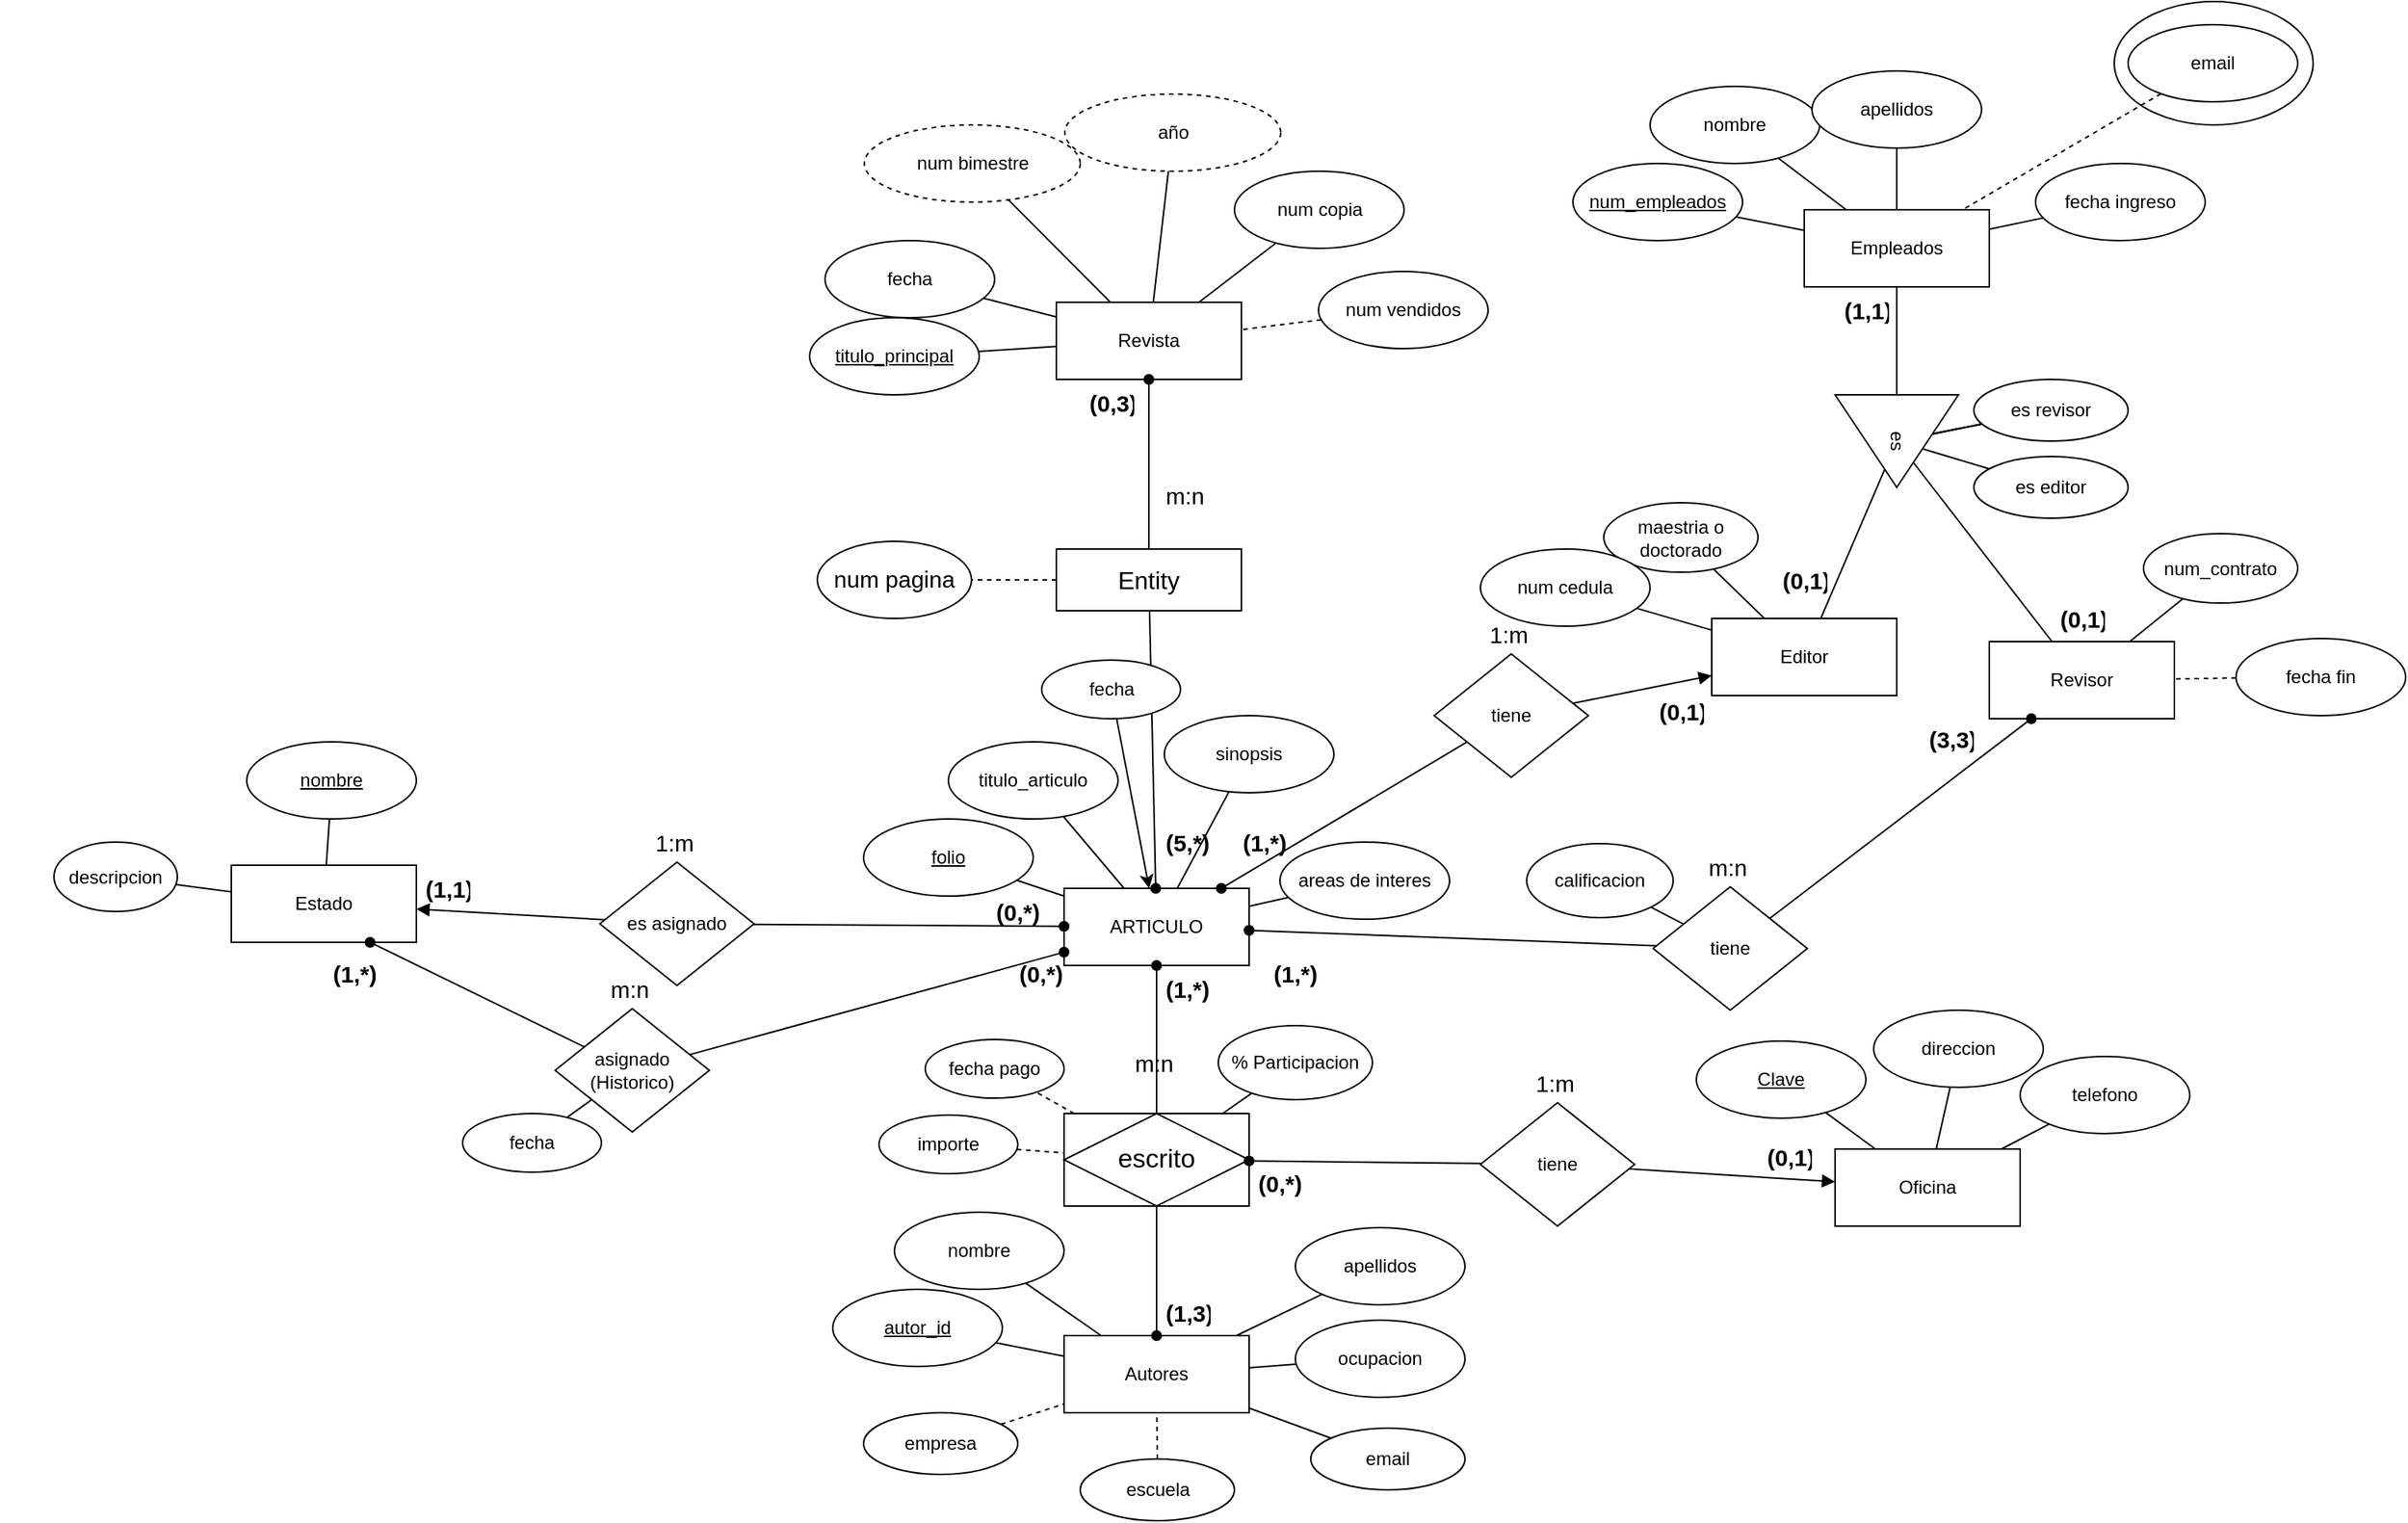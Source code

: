 <mxfile version="13.9.9" type="google"><diagram id="R2lEEEUBdFMjLlhIrx00" name="Page-1"><mxGraphModel dx="1776" dy="1587" grid="1" gridSize="10" guides="1" tooltips="1" connect="1" arrows="1" fold="1" page="1" pageScale="1" pageWidth="850" pageHeight="1100" math="0" shadow="0" extFonts="Permanent Marker^https://fonts.googleapis.com/css?family=Permanent+Marker"><root><mxCell id="0"/><mxCell id="1" parent="0"/><mxCell id="6WXKeQPGvVoGo7LVPQSe-1" value="" style="group" parent="1" vertex="1" connectable="0"><mxGeometry x="40" y="420" width="410" height="140" as="geometry"/></mxCell><mxCell id="6WXKeQPGvVoGo7LVPQSe-2" value="ARTICULO" style="whiteSpace=wrap;html=1;align=center;" parent="6WXKeQPGvVoGo7LVPQSe-1" vertex="1"><mxGeometry x="150" y="90" width="120" height="50" as="geometry"/></mxCell><mxCell id="6WXKeQPGvVoGo7LVPQSe-3" style="edgeStyle=none;rounded=0;orthogonalLoop=1;jettySize=auto;html=1;startArrow=none;startFill=0;endArrow=none;endFill=0;" parent="6WXKeQPGvVoGo7LVPQSe-1" source="6WXKeQPGvVoGo7LVPQSe-4" target="6WXKeQPGvVoGo7LVPQSe-2" edge="1"><mxGeometry relative="1" as="geometry"/></mxCell><mxCell id="6WXKeQPGvVoGo7LVPQSe-4" value="folio" style="ellipse;whiteSpace=wrap;html=1;align=center;fontStyle=4;" parent="6WXKeQPGvVoGo7LVPQSe-1" vertex="1"><mxGeometry x="20" y="45" width="110" height="50" as="geometry"/></mxCell><mxCell id="6WXKeQPGvVoGo7LVPQSe-5" value="" style="group" parent="6WXKeQPGvVoGo7LVPQSe-1" vertex="1" connectable="0"><mxGeometry x="75" y="-5" width="110" height="50" as="geometry"/></mxCell><mxCell id="6WXKeQPGvVoGo7LVPQSe-6" value="titulo_articulo" style="ellipse;whiteSpace=wrap;html=1;align=center;" parent="6WXKeQPGvVoGo7LVPQSe-5" vertex="1"><mxGeometry width="110" height="50" as="geometry"/></mxCell><mxCell id="6WXKeQPGvVoGo7LVPQSe-10" style="edgeStyle=none;rounded=0;orthogonalLoop=1;jettySize=auto;html=1;startArrow=none;startFill=0;endArrow=none;endFill=0;" parent="6WXKeQPGvVoGo7LVPQSe-1" source="6WXKeQPGvVoGo7LVPQSe-6" target="6WXKeQPGvVoGo7LVPQSe-2" edge="1"><mxGeometry relative="1" as="geometry"/></mxCell><mxCell id="6WXKeQPGvVoGo7LVPQSe-11" value="" style="group" parent="6WXKeQPGvVoGo7LVPQSe-1" vertex="1" connectable="0"><mxGeometry x="290" y="60" width="110" height="50" as="geometry"/></mxCell><mxCell id="6WXKeQPGvVoGo7LVPQSe-12" value="" style="group" parent="6WXKeQPGvVoGo7LVPQSe-11" vertex="1" connectable="0"><mxGeometry width="110" height="50" as="geometry"/></mxCell><mxCell id="6WXKeQPGvVoGo7LVPQSe-13" value="areas de interes" style="ellipse;whiteSpace=wrap;html=1;align=center;" parent="6WXKeQPGvVoGo7LVPQSe-12" vertex="1"><mxGeometry width="110" height="50" as="geometry"/></mxCell><mxCell id="6WXKeQPGvVoGo7LVPQSe-14" style="edgeStyle=none;rounded=0;orthogonalLoop=1;jettySize=auto;html=1;entryX=0.5;entryY=0;entryDx=0;entryDy=0;startArrow=none;startFill=0;endArrow=none;endFill=0;" parent="6WXKeQPGvVoGo7LVPQSe-11" source="6WXKeQPGvVoGo7LVPQSe-13" edge="1"><mxGeometry relative="1" as="geometry"/></mxCell><mxCell id="6WXKeQPGvVoGo7LVPQSe-15" style="edgeStyle=none;rounded=0;orthogonalLoop=1;jettySize=auto;html=1;startArrow=none;startFill=0;endArrow=none;endFill=0;" parent="6WXKeQPGvVoGo7LVPQSe-1" source="6WXKeQPGvVoGo7LVPQSe-13" target="6WXKeQPGvVoGo7LVPQSe-2" edge="1"><mxGeometry relative="1" as="geometry"/></mxCell><mxCell id="6WXKeQPGvVoGo7LVPQSe-16" style="edgeStyle=none;rounded=0;orthogonalLoop=1;jettySize=auto;html=1;startArrow=none;startFill=0;endArrow=none;endFill=0;" parent="6WXKeQPGvVoGo7LVPQSe-1" source="6WXKeQPGvVoGo7LVPQSe-9" target="6WXKeQPGvVoGo7LVPQSe-2" edge="1"><mxGeometry relative="1" as="geometry"/></mxCell><mxCell id="6WXKeQPGvVoGo7LVPQSe-7" value="" style="group" parent="6WXKeQPGvVoGo7LVPQSe-1" vertex="1" connectable="0"><mxGeometry x="210" y="-10" width="110" height="50" as="geometry"/></mxCell><mxCell id="6WXKeQPGvVoGo7LVPQSe-8" value="" style="group" parent="6WXKeQPGvVoGo7LVPQSe-7" vertex="1" connectable="0"><mxGeometry x="5" y="-12" width="110" height="50" as="geometry"/></mxCell><mxCell id="6WXKeQPGvVoGo7LVPQSe-9" value="sinopsis" style="ellipse;whiteSpace=wrap;html=1;align=center;" parent="6WXKeQPGvVoGo7LVPQSe-8" vertex="1"><mxGeometry width="110" height="50" as="geometry"/></mxCell><mxCell id="6WXKeQPGvVoGo7LVPQSe-45" value="(5,*)" style="text;strokeColor=none;fillColor=none;spacingLeft=4;spacingRight=4;overflow=hidden;rotatable=0;points=[[0,0.5],[1,0.5]];portConstraint=eastwest;fontSize=15;fontStyle=1" parent="6WXKeQPGvVoGo7LVPQSe-1" vertex="1"><mxGeometry x="210" y="45" width="40" height="30" as="geometry"/></mxCell><mxCell id="6WXKeQPGvVoGo7LVPQSe-229" value="(0,*)" style="text;strokeColor=none;fillColor=none;spacingLeft=4;spacingRight=4;overflow=hidden;rotatable=0;points=[[0,0.5],[1,0.5]];portConstraint=eastwest;fontSize=15;fontStyle=1" parent="6WXKeQPGvVoGo7LVPQSe-1" vertex="1"><mxGeometry x="100" y="90" width="40" height="30" as="geometry"/></mxCell><mxCell id="6WXKeQPGvVoGo7LVPQSe-115" value="(1,*)" style="text;strokeColor=none;fillColor=none;spacingLeft=4;spacingRight=4;overflow=hidden;rotatable=0;points=[[0,0.5],[1,0.5]];portConstraint=eastwest;fontSize=15;fontStyle=1" parent="6WXKeQPGvVoGo7LVPQSe-1" vertex="1"><mxGeometry x="260" y="45" width="40" height="30" as="geometry"/></mxCell><mxCell id="6WXKeQPGvVoGo7LVPQSe-17" value="" style="group" parent="1" vertex="1" connectable="0"><mxGeometry x="35" y="40" width="430" height="140" as="geometry"/></mxCell><mxCell id="6WXKeQPGvVoGo7LVPQSe-18" value="Revista" style="whiteSpace=wrap;html=1;align=center;" parent="6WXKeQPGvVoGo7LVPQSe-17" vertex="1"><mxGeometry x="150" y="90" width="120" height="50" as="geometry"/></mxCell><mxCell id="6WXKeQPGvVoGo7LVPQSe-19" style="edgeStyle=none;rounded=0;orthogonalLoop=1;jettySize=auto;html=1;startArrow=none;startFill=0;endArrow=none;endFill=0;" parent="6WXKeQPGvVoGo7LVPQSe-17" source="6WXKeQPGvVoGo7LVPQSe-20" target="6WXKeQPGvVoGo7LVPQSe-18" edge="1"><mxGeometry relative="1" as="geometry"/></mxCell><mxCell id="6WXKeQPGvVoGo7LVPQSe-20" value="titulo_principal" style="ellipse;whiteSpace=wrap;html=1;align=center;fontStyle=4;" parent="6WXKeQPGvVoGo7LVPQSe-17" vertex="1"><mxGeometry x="-10" y="100" width="110" height="50" as="geometry"/></mxCell><mxCell id="6WXKeQPGvVoGo7LVPQSe-26" style="edgeStyle=none;rounded=0;orthogonalLoop=1;jettySize=auto;html=1;startArrow=none;startFill=0;endArrow=none;endFill=0;" parent="6WXKeQPGvVoGo7LVPQSe-17" source="6WXKeQPGvVoGo7LVPQSe-22" target="6WXKeQPGvVoGo7LVPQSe-18" edge="1"><mxGeometry relative="1" as="geometry"/></mxCell><mxCell id="6WXKeQPGvVoGo7LVPQSe-35" style="rounded=0;orthogonalLoop=1;jettySize=auto;html=1;endArrow=none;endFill=0;" parent="6WXKeQPGvVoGo7LVPQSe-17" source="6WXKeQPGvVoGo7LVPQSe-34" target="6WXKeQPGvVoGo7LVPQSe-18" edge="1"><mxGeometry relative="1" as="geometry"/></mxCell><mxCell id="6WXKeQPGvVoGo7LVPQSe-22" value="fecha" style="ellipse;whiteSpace=wrap;html=1;align=center;" parent="6WXKeQPGvVoGo7LVPQSe-17" vertex="1"><mxGeometry y="50" width="110" height="50" as="geometry"/></mxCell><mxCell id="6WXKeQPGvVoGo7LVPQSe-33" value="" style="group" parent="6WXKeQPGvVoGo7LVPQSe-17" vertex="1" connectable="0"><mxGeometry x="265.5" y="5" width="110" height="50" as="geometry"/></mxCell><mxCell id="6WXKeQPGvVoGo7LVPQSe-34" value="num copia" style="ellipse;whiteSpace=wrap;html=1;align=center;" parent="6WXKeQPGvVoGo7LVPQSe-33" vertex="1"><mxGeometry width="110" height="50" as="geometry"/></mxCell><mxCell id="6WXKeQPGvVoGo7LVPQSe-36" value="num vendidos" style="ellipse;whiteSpace=wrap;html=1;align=center;" parent="6WXKeQPGvVoGo7LVPQSe-17" vertex="1"><mxGeometry x="320" y="70" width="110" height="50" as="geometry"/></mxCell><mxCell id="6WXKeQPGvVoGo7LVPQSe-37" style="edgeStyle=none;rounded=0;orthogonalLoop=1;jettySize=auto;html=1;endArrow=none;endFill=0;dashed=1;" parent="6WXKeQPGvVoGo7LVPQSe-17" source="6WXKeQPGvVoGo7LVPQSe-36" target="6WXKeQPGvVoGo7LVPQSe-18" edge="1"><mxGeometry relative="1" as="geometry"/></mxCell><mxCell id="6WXKeQPGvVoGo7LVPQSe-41" style="edgeStyle=none;rounded=0;orthogonalLoop=1;jettySize=auto;html=1;startArrow=none;startFill=0;endArrow=oval;endFill=1;" parent="1" source="Dp7g5b1UsmWwzBL1q3tI-1" target="6WXKeQPGvVoGo7LVPQSe-18" edge="1"><mxGeometry relative="1" as="geometry"><mxPoint x="140" y="318" as="targetPoint"/><mxPoint x="249.032" y="280" as="sourcePoint"/></mxGeometry></mxCell><mxCell id="6WXKeQPGvVoGo7LVPQSe-40" style="edgeStyle=none;rounded=0;orthogonalLoop=1;jettySize=auto;html=1;startArrow=none;startFill=0;endArrow=oval;endFill=1;" parent="1" source="Dp7g5b1UsmWwzBL1q3tI-1" target="6WXKeQPGvVoGo7LVPQSe-2" edge="1"><mxGeometry relative="1" as="geometry"><mxPoint x="370" y="318" as="targetPoint"/><mxPoint x="250" y="340" as="sourcePoint"/></mxGeometry></mxCell><mxCell id="6WXKeQPGvVoGo7LVPQSe-44" value="(0,3)" style="text;strokeColor=none;fillColor=none;spacingLeft=4;spacingRight=4;overflow=hidden;rotatable=0;points=[[0,0.5],[1,0.5]];portConstraint=eastwest;fontSize=15;fontStyle=1" parent="1" vertex="1"><mxGeometry x="200.5" y="180" width="40" height="30" as="geometry"/></mxCell><mxCell id="6WXKeQPGvVoGo7LVPQSe-47" value="" style="group" parent="1" vertex="1" connectable="0"><mxGeometry x="520" y="-20" width="490" height="140" as="geometry"/></mxCell><mxCell id="6WXKeQPGvVoGo7LVPQSe-48" value="Empleados" style="whiteSpace=wrap;html=1;align=center;" parent="6WXKeQPGvVoGo7LVPQSe-47" vertex="1"><mxGeometry x="150" y="90" width="120" height="50" as="geometry"/></mxCell><mxCell id="6WXKeQPGvVoGo7LVPQSe-49" style="edgeStyle=none;rounded=0;orthogonalLoop=1;jettySize=auto;html=1;startArrow=none;startFill=0;endArrow=none;endFill=0;" parent="6WXKeQPGvVoGo7LVPQSe-47" source="6WXKeQPGvVoGo7LVPQSe-50" target="6WXKeQPGvVoGo7LVPQSe-48" edge="1"><mxGeometry relative="1" as="geometry"/></mxCell><mxCell id="6WXKeQPGvVoGo7LVPQSe-50" value="num_empleados" style="ellipse;whiteSpace=wrap;html=1;align=center;fontStyle=4;" parent="6WXKeQPGvVoGo7LVPQSe-47" vertex="1"><mxGeometry y="60" width="110" height="50" as="geometry"/></mxCell><mxCell id="6WXKeQPGvVoGo7LVPQSe-51" value="" style="group" parent="6WXKeQPGvVoGo7LVPQSe-47" vertex="1" connectable="0"><mxGeometry x="50" y="10" width="110" height="50" as="geometry"/></mxCell><mxCell id="6WXKeQPGvVoGo7LVPQSe-52" value="nombre" style="ellipse;whiteSpace=wrap;html=1;align=center;" parent="6WXKeQPGvVoGo7LVPQSe-51" vertex="1"><mxGeometry width="110" height="50" as="geometry"/></mxCell><mxCell id="6WXKeQPGvVoGo7LVPQSe-56" style="edgeStyle=none;rounded=0;orthogonalLoop=1;jettySize=auto;html=1;startArrow=none;startFill=0;endArrow=none;endFill=0;" parent="6WXKeQPGvVoGo7LVPQSe-47" source="6WXKeQPGvVoGo7LVPQSe-52" target="6WXKeQPGvVoGo7LVPQSe-48" edge="1"><mxGeometry relative="1" as="geometry"/></mxCell><mxCell id="6WXKeQPGvVoGo7LVPQSe-62" style="edgeStyle=none;rounded=0;orthogonalLoop=1;jettySize=auto;html=1;entryX=0.5;entryY=0;entryDx=0;entryDy=0;startArrow=none;startFill=0;endArrow=none;endFill=0;" parent="6WXKeQPGvVoGo7LVPQSe-47" source="6WXKeQPGvVoGo7LVPQSe-55" target="6WXKeQPGvVoGo7LVPQSe-48" edge="1"><mxGeometry relative="1" as="geometry"/></mxCell><mxCell id="6WXKeQPGvVoGo7LVPQSe-53" value="" style="group" parent="6WXKeQPGvVoGo7LVPQSe-47" vertex="1" connectable="0"><mxGeometry x="155" width="110" height="50" as="geometry"/></mxCell><mxCell id="6WXKeQPGvVoGo7LVPQSe-54" value="" style="group" parent="6WXKeQPGvVoGo7LVPQSe-53" vertex="1" connectable="0"><mxGeometry width="110" height="50" as="geometry"/></mxCell><mxCell id="6WXKeQPGvVoGo7LVPQSe-55" value="apellidos" style="ellipse;whiteSpace=wrap;html=1;align=center;" parent="6WXKeQPGvVoGo7LVPQSe-54" vertex="1"><mxGeometry width="110" height="50" as="geometry"/></mxCell><mxCell id="6WXKeQPGvVoGo7LVPQSe-63" value="" style="group" parent="6WXKeQPGvVoGo7LVPQSe-47" vertex="1" connectable="0"><mxGeometry x="300" y="60" width="110" height="50" as="geometry"/></mxCell><mxCell id="6WXKeQPGvVoGo7LVPQSe-64" value="" style="group" parent="6WXKeQPGvVoGo7LVPQSe-63" vertex="1" connectable="0"><mxGeometry width="110" height="50" as="geometry"/></mxCell><mxCell id="6WXKeQPGvVoGo7LVPQSe-65" value="fecha ingreso" style="ellipse;whiteSpace=wrap;html=1;align=center;" parent="6WXKeQPGvVoGo7LVPQSe-64" vertex="1"><mxGeometry width="110" height="50" as="geometry"/></mxCell><mxCell id="6WXKeQPGvVoGo7LVPQSe-66" style="edgeStyle=none;rounded=0;orthogonalLoop=1;jettySize=auto;html=1;entryX=0.5;entryY=0;entryDx=0;entryDy=0;startArrow=none;startFill=0;endArrow=none;endFill=0;" parent="6WXKeQPGvVoGo7LVPQSe-63" source="6WXKeQPGvVoGo7LVPQSe-65" edge="1"><mxGeometry relative="1" as="geometry"/></mxCell><mxCell id="6WXKeQPGvVoGo7LVPQSe-67" style="edgeStyle=none;rounded=0;orthogonalLoop=1;jettySize=auto;html=1;endArrow=none;endFill=0;" parent="6WXKeQPGvVoGo7LVPQSe-47" source="6WXKeQPGvVoGo7LVPQSe-65" target="6WXKeQPGvVoGo7LVPQSe-48" edge="1"><mxGeometry relative="1" as="geometry"/></mxCell><mxCell id="6WXKeQPGvVoGo7LVPQSe-57" value="" style="group" parent="6WXKeQPGvVoGo7LVPQSe-47" vertex="1" connectable="0"><mxGeometry x="360" y="-30" width="130" height="65" as="geometry"/></mxCell><mxCell id="6WXKeQPGvVoGo7LVPQSe-58" value="" style="group" parent="6WXKeQPGvVoGo7LVPQSe-57" vertex="1" connectable="0"><mxGeometry width="130" height="65" as="geometry"/></mxCell><mxCell id="iokP7_-SF6uSMWbF7S56-5" value="" style="ellipse;whiteSpace=wrap;html=1;" parent="6WXKeQPGvVoGo7LVPQSe-58" vertex="1"><mxGeometry x="-9" y="-15" width="129" height="80" as="geometry"/></mxCell><mxCell id="6WXKeQPGvVoGo7LVPQSe-59" value="email" style="ellipse;whiteSpace=wrap;html=1;align=center;" parent="6WXKeQPGvVoGo7LVPQSe-58" vertex="1"><mxGeometry width="110" height="50" as="geometry"/></mxCell><mxCell id="iokP7_-SF6uSMWbF7S56-6" style="edgeStyle=none;rounded=0;orthogonalLoop=1;jettySize=auto;html=1;exitX=0.5;exitY=0;exitDx=0;exitDy=0;endArrow=none;endFill=0;" parent="6WXKeQPGvVoGo7LVPQSe-58" source="6WXKeQPGvVoGo7LVPQSe-59" target="6WXKeQPGvVoGo7LVPQSe-59" edge="1"><mxGeometry relative="1" as="geometry"/></mxCell><mxCell id="6WXKeQPGvVoGo7LVPQSe-60" style="edgeStyle=none;rounded=0;orthogonalLoop=1;jettySize=auto;html=1;entryX=0.5;entryY=0;entryDx=0;entryDy=0;startArrow=none;startFill=0;endArrow=none;endFill=0;" parent="6WXKeQPGvVoGo7LVPQSe-57" source="6WXKeQPGvVoGo7LVPQSe-59" edge="1"><mxGeometry relative="1" as="geometry"/></mxCell><mxCell id="6WXKeQPGvVoGo7LVPQSe-61" style="edgeStyle=none;rounded=0;orthogonalLoop=1;jettySize=auto;html=1;startArrow=none;startFill=0;endArrow=none;endFill=0;dashed=1;" parent="6WXKeQPGvVoGo7LVPQSe-47" source="6WXKeQPGvVoGo7LVPQSe-59" target="6WXKeQPGvVoGo7LVPQSe-48" edge="1"><mxGeometry relative="1" as="geometry"/></mxCell><mxCell id="6WXKeQPGvVoGo7LVPQSe-69" style="edgeStyle=none;rounded=0;orthogonalLoop=1;jettySize=auto;html=1;endArrow=none;endFill=0;" parent="1" source="6WXKeQPGvVoGo7LVPQSe-68" target="6WXKeQPGvVoGo7LVPQSe-48" edge="1"><mxGeometry relative="1" as="geometry"/></mxCell><mxCell id="6WXKeQPGvVoGo7LVPQSe-97" style="edgeStyle=none;rounded=0;orthogonalLoop=1;jettySize=auto;html=1;endArrow=none;endFill=0;" parent="1" source="6WXKeQPGvVoGo7LVPQSe-68" target="6WXKeQPGvVoGo7LVPQSe-92" edge="1"><mxGeometry relative="1" as="geometry"/></mxCell><mxCell id="6WXKeQPGvVoGo7LVPQSe-98" style="edgeStyle=none;rounded=0;orthogonalLoop=1;jettySize=auto;html=1;endArrow=none;endFill=0;" parent="1" source="6WXKeQPGvVoGo7LVPQSe-68" target="6WXKeQPGvVoGo7LVPQSe-72" edge="1"><mxGeometry relative="1" as="geometry"/></mxCell><mxCell id="6WXKeQPGvVoGo7LVPQSe-100" value="" style="edgeStyle=none;rounded=0;orthogonalLoop=1;jettySize=auto;html=1;endArrow=none;endFill=0;" parent="1" source="6WXKeQPGvVoGo7LVPQSe-68" target="6WXKeQPGvVoGo7LVPQSe-99" edge="1"><mxGeometry relative="1" as="geometry"/></mxCell><mxCell id="6WXKeQPGvVoGo7LVPQSe-101" value="" style="edgeStyle=none;rounded=0;orthogonalLoop=1;jettySize=auto;html=1;endArrow=none;endFill=0;" parent="1" source="6WXKeQPGvVoGo7LVPQSe-68" target="6WXKeQPGvVoGo7LVPQSe-99" edge="1"><mxGeometry relative="1" as="geometry"/></mxCell><mxCell id="6WXKeQPGvVoGo7LVPQSe-102" value="" style="edgeStyle=none;rounded=0;orthogonalLoop=1;jettySize=auto;html=1;endArrow=none;endFill=0;" parent="1" source="6WXKeQPGvVoGo7LVPQSe-68" target="6WXKeQPGvVoGo7LVPQSe-99" edge="1"><mxGeometry relative="1" as="geometry"/></mxCell><mxCell id="6WXKeQPGvVoGo7LVPQSe-103" value="" style="edgeStyle=none;rounded=0;orthogonalLoop=1;jettySize=auto;html=1;endArrow=none;endFill=0;" parent="1" source="6WXKeQPGvVoGo7LVPQSe-68" target="6WXKeQPGvVoGo7LVPQSe-99" edge="1"><mxGeometry relative="1" as="geometry"/></mxCell><mxCell id="6WXKeQPGvVoGo7LVPQSe-105" value="" style="edgeStyle=none;rounded=0;orthogonalLoop=1;jettySize=auto;html=1;endArrow=none;endFill=0;" parent="1" source="6WXKeQPGvVoGo7LVPQSe-68" target="6WXKeQPGvVoGo7LVPQSe-104" edge="1"><mxGeometry relative="1" as="geometry"/></mxCell><mxCell id="6WXKeQPGvVoGo7LVPQSe-68" value="es" style="triangle;whiteSpace=wrap;html=1;rotation=90;" parent="1" vertex="1"><mxGeometry x="700" y="180" width="60" height="80" as="geometry"/></mxCell><mxCell id="6WXKeQPGvVoGo7LVPQSe-88" value="" style="edgeStyle=none;rounded=0;orthogonalLoop=1;jettySize=auto;html=1;endArrow=none;endFill=0;" parent="1" source="6WXKeQPGvVoGo7LVPQSe-72" target="6WXKeQPGvVoGo7LVPQSe-87" edge="1"><mxGeometry x="640" y="260" as="geometry"/></mxCell><mxCell id="6WXKeQPGvVoGo7LVPQSe-72" value="Revisor" style="whiteSpace=wrap;html=1;align=center;" parent="1" vertex="1"><mxGeometry x="790" y="350" width="120" height="50" as="geometry"/></mxCell><mxCell id="6WXKeQPGvVoGo7LVPQSe-80" style="edgeStyle=none;rounded=0;orthogonalLoop=1;jettySize=auto;html=1;startArrow=none;startFill=0;endArrow=none;endFill=0;dashed=1;" parent="1" source="6WXKeQPGvVoGo7LVPQSe-76" target="6WXKeQPGvVoGo7LVPQSe-72" edge="1"><mxGeometry x="640" y="260" as="geometry"/></mxCell><mxCell id="6WXKeQPGvVoGo7LVPQSe-87" value="num_contrato" style="ellipse;whiteSpace=wrap;html=1;" parent="1" vertex="1"><mxGeometry x="890" y="280" width="100" height="45" as="geometry"/></mxCell><mxCell id="6WXKeQPGvVoGo7LVPQSe-75" value="" style="group" parent="1" vertex="1" connectable="0"><mxGeometry x="950" y="348" width="110" height="50" as="geometry"/></mxCell><mxCell id="6WXKeQPGvVoGo7LVPQSe-76" value="fecha fin" style="ellipse;whiteSpace=wrap;html=1;align=center;" parent="6WXKeQPGvVoGo7LVPQSe-75" vertex="1"><mxGeometry width="110" height="50" as="geometry"/></mxCell><mxCell id="6WXKeQPGvVoGo7LVPQSe-91" value="" style="edgeStyle=none;rounded=0;orthogonalLoop=1;jettySize=auto;html=1;endArrow=none;endFill=0;" parent="1" source="6WXKeQPGvVoGo7LVPQSe-92" target="6WXKeQPGvVoGo7LVPQSe-96" edge="1"><mxGeometry x="440" y="266" as="geometry"/></mxCell><mxCell id="6WXKeQPGvVoGo7LVPQSe-92" value="Editor" style="whiteSpace=wrap;html=1;align=center;" parent="1" vertex="1"><mxGeometry x="610" y="335" width="120" height="50" as="geometry"/></mxCell><mxCell id="6WXKeQPGvVoGo7LVPQSe-95" style="edgeStyle=none;rounded=0;orthogonalLoop=1;jettySize=auto;html=1;startArrow=none;startFill=0;endArrow=none;endFill=0;" parent="1" source="6WXKeQPGvVoGo7LVPQSe-94" target="6WXKeQPGvVoGo7LVPQSe-92" edge="1"><mxGeometry x="440" y="266" as="geometry"><mxPoint x="578.248" y="340.446" as="sourcePoint"/></mxGeometry></mxCell><mxCell id="6WXKeQPGvVoGo7LVPQSe-96" value="maestria o doctorado" style="ellipse;whiteSpace=wrap;html=1;" parent="1" vertex="1"><mxGeometry x="540" y="260" width="100" height="45" as="geometry"/></mxCell><mxCell id="6WXKeQPGvVoGo7LVPQSe-94" value="num cedula" style="ellipse;whiteSpace=wrap;html=1;align=center;" parent="1" vertex="1"><mxGeometry x="460" y="290" width="110" height="50" as="geometry"/></mxCell><mxCell id="6WXKeQPGvVoGo7LVPQSe-99" value="es revisor" style="ellipse;whiteSpace=wrap;html=1;" parent="1" vertex="1"><mxGeometry x="780" y="180" width="100" height="40" as="geometry"/></mxCell><mxCell id="6WXKeQPGvVoGo7LVPQSe-104" value="es editor" style="ellipse;whiteSpace=wrap;html=1;" parent="1" vertex="1"><mxGeometry x="780" y="230" width="100" height="40" as="geometry"/></mxCell><mxCell id="6WXKeQPGvVoGo7LVPQSe-106" value="(0,1)" style="text;strokeColor=none;fillColor=none;spacingLeft=4;spacingRight=4;overflow=hidden;rotatable=0;points=[[0,0.5],[1,0.5]];portConstraint=eastwest;fontSize=15;fontStyle=1" parent="1" vertex="1"><mxGeometry x="650" y="295" width="40" height="30" as="geometry"/></mxCell><mxCell id="6WXKeQPGvVoGo7LVPQSe-107" value="(0,1)" style="text;strokeColor=none;fillColor=none;spacingLeft=4;spacingRight=4;overflow=hidden;rotatable=0;points=[[0,0.5],[1,0.5]];portConstraint=eastwest;fontSize=15;fontStyle=1" parent="1" vertex="1"><mxGeometry x="830" y="320" width="40" height="30" as="geometry"/></mxCell><mxCell id="6WXKeQPGvVoGo7LVPQSe-108" value="(1,1)" style="text;strokeColor=none;fillColor=none;spacingLeft=4;spacingRight=4;overflow=hidden;rotatable=0;points=[[0,0.5],[1,0.5]];portConstraint=eastwest;fontSize=15;fontStyle=1" parent="1" vertex="1"><mxGeometry x="690" y="120" width="40" height="30" as="geometry"/></mxCell><mxCell id="6WXKeQPGvVoGo7LVPQSe-109" value="" style="group" parent="1" vertex="1" connectable="0"><mxGeometry x="360" y="330" width="250" height="108" as="geometry"/></mxCell><mxCell id="6WXKeQPGvVoGo7LVPQSe-112" value="tiene" style="rhombus;whiteSpace=wrap;html=1;" parent="6WXKeQPGvVoGo7LVPQSe-109" vertex="1"><mxGeometry x="70" y="28" width="100" height="80" as="geometry"/></mxCell><mxCell id="6WXKeQPGvVoGo7LVPQSe-113" value="1:m" style="text;strokeColor=none;fillColor=none;spacingLeft=4;spacingRight=4;overflow=hidden;rotatable=0;points=[[0,0.5],[1,0.5]];portConstraint=eastwest;fontSize=15;" parent="6WXKeQPGvVoGo7LVPQSe-109" vertex="1"><mxGeometry x="100" width="40" height="30" as="geometry"/></mxCell><mxCell id="6WXKeQPGvVoGo7LVPQSe-114" value="(0,1)" style="text;strokeColor=none;fillColor=none;spacingLeft=4;spacingRight=4;overflow=hidden;rotatable=0;points=[[0,0.5],[1,0.5]];portConstraint=eastwest;fontSize=15;fontStyle=1" parent="6WXKeQPGvVoGo7LVPQSe-109" vertex="1"><mxGeometry x="210" y="50" width="40" height="30" as="geometry"/></mxCell><mxCell id="6WXKeQPGvVoGo7LVPQSe-110" style="edgeStyle=none;rounded=0;orthogonalLoop=1;jettySize=auto;html=1;startArrow=none;startFill=0;endArrow=oval;endFill=1;" parent="1" source="6WXKeQPGvVoGo7LVPQSe-112" target="6WXKeQPGvVoGo7LVPQSe-2" edge="1"><mxGeometry relative="1" as="geometry"><mxPoint x="310" y="332.957" as="targetPoint"/></mxGeometry></mxCell><mxCell id="6WXKeQPGvVoGo7LVPQSe-111" style="edgeStyle=none;rounded=0;orthogonalLoop=1;jettySize=auto;html=1;startArrow=none;startFill=0;endArrow=block;endFill=1;" parent="1" source="6WXKeQPGvVoGo7LVPQSe-112" target="6WXKeQPGvVoGo7LVPQSe-92" edge="1"><mxGeometry relative="1" as="geometry"><mxPoint x="470" y="418" as="targetPoint"/></mxGeometry></mxCell><mxCell id="6WXKeQPGvVoGo7LVPQSe-118" value="" style="group" parent="1" vertex="1" connectable="0"><mxGeometry x="502" y="481" width="265" height="117" as="geometry"/></mxCell><mxCell id="6WXKeQPGvVoGo7LVPQSe-121" value="tiene" style="rhombus;whiteSpace=wrap;html=1;" parent="6WXKeQPGvVoGo7LVPQSe-118" vertex="1"><mxGeometry x="70" y="28" width="100" height="80" as="geometry"/></mxCell><mxCell id="6WXKeQPGvVoGo7LVPQSe-122" value="m:n" style="text;strokeColor=none;fillColor=none;spacingLeft=4;spacingRight=4;overflow=hidden;rotatable=0;points=[[0,0.5],[1,0.5]];portConstraint=eastwest;fontSize=15;" parent="6WXKeQPGvVoGo7LVPQSe-118" vertex="1"><mxGeometry x="100" width="40" height="30" as="geometry"/></mxCell><mxCell id="6WXKeQPGvVoGo7LVPQSe-125" value="calificacion" style="ellipse;whiteSpace=wrap;html=1;" parent="6WXKeQPGvVoGo7LVPQSe-118" vertex="1"><mxGeometry x="-12" width="95" height="48" as="geometry"/></mxCell><mxCell id="6WXKeQPGvVoGo7LVPQSe-126" value="" style="edgeStyle=none;rounded=0;orthogonalLoop=1;jettySize=auto;html=1;endArrow=none;endFill=0;" parent="6WXKeQPGvVoGo7LVPQSe-118" source="6WXKeQPGvVoGo7LVPQSe-121" target="6WXKeQPGvVoGo7LVPQSe-125" edge="1"><mxGeometry relative="1" as="geometry"/></mxCell><mxCell id="6WXKeQPGvVoGo7LVPQSe-119" style="edgeStyle=none;rounded=0;orthogonalLoop=1;jettySize=auto;html=1;startArrow=none;startFill=0;endArrow=oval;endFill=1;" parent="1" source="6WXKeQPGvVoGo7LVPQSe-121" target="6WXKeQPGvVoGo7LVPQSe-72" edge="1"><mxGeometry relative="1" as="geometry"><mxPoint x="730" y="578" as="targetPoint"/></mxGeometry></mxCell><mxCell id="6WXKeQPGvVoGo7LVPQSe-120" style="edgeStyle=none;rounded=0;orthogonalLoop=1;jettySize=auto;html=1;startArrow=none;startFill=0;endArrow=oval;endFill=1;" parent="1" source="6WXKeQPGvVoGo7LVPQSe-121" target="6WXKeQPGvVoGo7LVPQSe-2" edge="1"><mxGeometry relative="1" as="geometry"><mxPoint x="500" y="578" as="targetPoint"/></mxGeometry></mxCell><mxCell id="6WXKeQPGvVoGo7LVPQSe-123" value="(1,*)" style="text;strokeColor=none;fillColor=none;spacingLeft=4;spacingRight=4;overflow=hidden;rotatable=0;points=[[0,0.5],[1,0.5]];portConstraint=eastwest;fontSize=15;fontStyle=1" parent="1" vertex="1"><mxGeometry x="320" y="550" width="40" height="30" as="geometry"/></mxCell><mxCell id="6WXKeQPGvVoGo7LVPQSe-124" value="(3,3)" style="text;strokeColor=none;fillColor=none;spacingLeft=4;spacingRight=4;overflow=hidden;rotatable=0;points=[[0,0.5],[1,0.5]];portConstraint=eastwest;fontSize=15;fontStyle=1" parent="1" vertex="1"><mxGeometry x="745" y="398" width="40" height="30" as="geometry"/></mxCell><mxCell id="6WXKeQPGvVoGo7LVPQSe-146" value="" style="group" parent="1" vertex="1" connectable="0"><mxGeometry x="40" y="740" width="410" height="140" as="geometry"/></mxCell><mxCell id="6WXKeQPGvVoGo7LVPQSe-147" value="Autores" style="whiteSpace=wrap;html=1;align=center;" parent="6WXKeQPGvVoGo7LVPQSe-146" vertex="1"><mxGeometry x="150" y="60" width="120" height="50" as="geometry"/></mxCell><mxCell id="6WXKeQPGvVoGo7LVPQSe-148" style="edgeStyle=none;rounded=0;orthogonalLoop=1;jettySize=auto;html=1;startArrow=none;startFill=0;endArrow=none;endFill=0;" parent="6WXKeQPGvVoGo7LVPQSe-146" source="6WXKeQPGvVoGo7LVPQSe-149" target="6WXKeQPGvVoGo7LVPQSe-147" edge="1"><mxGeometry relative="1" as="geometry"/></mxCell><mxCell id="6WXKeQPGvVoGo7LVPQSe-149" value="autor_id" style="ellipse;whiteSpace=wrap;html=1;align=center;fontStyle=4;" parent="6WXKeQPGvVoGo7LVPQSe-146" vertex="1"><mxGeometry y="30" width="110" height="50" as="geometry"/></mxCell><mxCell id="6WXKeQPGvVoGo7LVPQSe-150" value="" style="group" parent="6WXKeQPGvVoGo7LVPQSe-146" vertex="1" connectable="0"><mxGeometry x="40" y="-20" width="110" height="50" as="geometry"/></mxCell><mxCell id="6WXKeQPGvVoGo7LVPQSe-151" value="nombre" style="ellipse;whiteSpace=wrap;html=1;align=center;" parent="6WXKeQPGvVoGo7LVPQSe-150" vertex="1"><mxGeometry width="110" height="50" as="geometry"/></mxCell><mxCell id="6WXKeQPGvVoGo7LVPQSe-155" style="edgeStyle=none;rounded=0;orthogonalLoop=1;jettySize=auto;html=1;startArrow=none;startFill=0;endArrow=none;endFill=0;" parent="6WXKeQPGvVoGo7LVPQSe-146" source="6WXKeQPGvVoGo7LVPQSe-151" target="6WXKeQPGvVoGo7LVPQSe-147" edge="1"><mxGeometry relative="1" as="geometry"/></mxCell><mxCell id="6WXKeQPGvVoGo7LVPQSe-156" value="" style="group" parent="6WXKeQPGvVoGo7LVPQSe-146" vertex="1" connectable="0"><mxGeometry x="300" y="50" width="110" height="50" as="geometry"/></mxCell><mxCell id="6WXKeQPGvVoGo7LVPQSe-157" value="" style="group" parent="6WXKeQPGvVoGo7LVPQSe-156" vertex="1" connectable="0"><mxGeometry width="110" height="50" as="geometry"/></mxCell><mxCell id="6WXKeQPGvVoGo7LVPQSe-158" value="ocupacion" style="ellipse;whiteSpace=wrap;html=1;align=center;" parent="6WXKeQPGvVoGo7LVPQSe-157" vertex="1"><mxGeometry width="110" height="50" as="geometry"/></mxCell><mxCell id="6WXKeQPGvVoGo7LVPQSe-159" style="edgeStyle=none;rounded=0;orthogonalLoop=1;jettySize=auto;html=1;entryX=0.5;entryY=0;entryDx=0;entryDy=0;startArrow=none;startFill=0;endArrow=none;endFill=0;" parent="6WXKeQPGvVoGo7LVPQSe-156" source="6WXKeQPGvVoGo7LVPQSe-158" edge="1"><mxGeometry relative="1" as="geometry"/></mxCell><mxCell id="6WXKeQPGvVoGo7LVPQSe-160" style="edgeStyle=none;rounded=0;orthogonalLoop=1;jettySize=auto;html=1;startArrow=none;startFill=0;endArrow=none;endFill=0;" parent="6WXKeQPGvVoGo7LVPQSe-146" source="6WXKeQPGvVoGo7LVPQSe-158" target="6WXKeQPGvVoGo7LVPQSe-147" edge="1"><mxGeometry relative="1" as="geometry"/></mxCell><mxCell id="6WXKeQPGvVoGo7LVPQSe-161" style="edgeStyle=none;rounded=0;orthogonalLoop=1;jettySize=auto;html=1;startArrow=none;startFill=0;endArrow=none;endFill=0;" parent="6WXKeQPGvVoGo7LVPQSe-146" source="6WXKeQPGvVoGo7LVPQSe-154" target="6WXKeQPGvVoGo7LVPQSe-147" edge="1"><mxGeometry relative="1" as="geometry"/></mxCell><mxCell id="6WXKeQPGvVoGo7LVPQSe-152" value="" style="group" parent="6WXKeQPGvVoGo7LVPQSe-146" vertex="1" connectable="0"><mxGeometry x="300" y="-10" width="110" height="50" as="geometry"/></mxCell><mxCell id="6WXKeQPGvVoGo7LVPQSe-153" value="" style="group" parent="6WXKeQPGvVoGo7LVPQSe-152" vertex="1" connectable="0"><mxGeometry width="110" height="50" as="geometry"/></mxCell><mxCell id="6WXKeQPGvVoGo7LVPQSe-154" value="apellidos" style="ellipse;whiteSpace=wrap;html=1;align=center;" parent="6WXKeQPGvVoGo7LVPQSe-153" vertex="1"><mxGeometry width="110" height="50" as="geometry"/></mxCell><mxCell id="6WXKeQPGvVoGo7LVPQSe-174" value="(1,3)" style="text;strokeColor=none;fillColor=none;spacingLeft=4;spacingRight=4;overflow=hidden;rotatable=0;points=[[0,0.5],[1,0.5]];portConstraint=eastwest;fontSize=15;fontStyle=1" parent="6WXKeQPGvVoGo7LVPQSe-146" vertex="1"><mxGeometry x="210" y="30" width="40" height="30" as="geometry"/></mxCell><mxCell id="6WXKeQPGvVoGo7LVPQSe-162" style="edgeStyle=none;rounded=0;orthogonalLoop=1;jettySize=auto;html=1;endArrow=none;endFill=0;" parent="1" source="6WXKeQPGvVoGo7LVPQSe-147" target="6WXKeQPGvVoGo7LVPQSe-163" edge="1"><mxGeometry relative="1" as="geometry"><mxPoint x="360" y="870" as="targetPoint"/></mxGeometry></mxCell><mxCell id="6WXKeQPGvVoGo7LVPQSe-163" value="email" style="ellipse;whiteSpace=wrap;html=1;" parent="1" vertex="1"><mxGeometry x="350" y="860" width="100" height="40" as="geometry"/></mxCell><mxCell id="6WXKeQPGvVoGo7LVPQSe-165" style="edgeStyle=none;rounded=0;orthogonalLoop=1;jettySize=auto;html=1;endArrow=none;endFill=0;dashed=1;" parent="1" source="6WXKeQPGvVoGo7LVPQSe-164" target="6WXKeQPGvVoGo7LVPQSe-147" edge="1"><mxGeometry relative="1" as="geometry"/></mxCell><mxCell id="6WXKeQPGvVoGo7LVPQSe-164" value="empresa" style="ellipse;whiteSpace=wrap;html=1;" parent="1" vertex="1"><mxGeometry x="60" y="850" width="100" height="40" as="geometry"/></mxCell><mxCell id="6WXKeQPGvVoGo7LVPQSe-167" style="edgeStyle=none;rounded=0;orthogonalLoop=1;jettySize=auto;html=1;dashed=1;endArrow=none;endFill=0;" parent="1" source="6WXKeQPGvVoGo7LVPQSe-166" target="6WXKeQPGvVoGo7LVPQSe-147" edge="1"><mxGeometry relative="1" as="geometry"/></mxCell><mxCell id="6WXKeQPGvVoGo7LVPQSe-166" value="escuela" style="ellipse;whiteSpace=wrap;html=1;" parent="1" vertex="1"><mxGeometry x="200.5" y="880" width="100" height="40" as="geometry"/></mxCell><mxCell id="6WXKeQPGvVoGo7LVPQSe-168" value="" style="group" parent="1" vertex="1" connectable="0"><mxGeometry x="130" y="608" width="360" height="108" as="geometry"/></mxCell><mxCell id="6WXKeQPGvVoGo7LVPQSe-176" value="" style="edgeStyle=none;rounded=0;orthogonalLoop=1;jettySize=auto;html=1;endArrow=none;endFill=0;" parent="6WXKeQPGvVoGo7LVPQSe-168" source="6WXKeQPGvVoGo7LVPQSe-181" target="6WXKeQPGvVoGo7LVPQSe-175" edge="1"><mxGeometry relative="1" as="geometry"><mxPoint x="148.723" y="50.979" as="sourcePoint"/></mxGeometry></mxCell><mxCell id="6WXKeQPGvVoGo7LVPQSe-178" value="" style="edgeStyle=none;rounded=0;orthogonalLoop=1;jettySize=auto;html=1;endArrow=none;endFill=0;dashed=1;" parent="6WXKeQPGvVoGo7LVPQSe-168" source="6WXKeQPGvVoGo7LVPQSe-181" target="6WXKeQPGvVoGo7LVPQSe-177" edge="1"><mxGeometry relative="1" as="geometry"><mxPoint x="88.473" y="53.222" as="sourcePoint"/></mxGeometry></mxCell><mxCell id="6WXKeQPGvVoGo7LVPQSe-172" value="m:n" style="text;strokeColor=none;fillColor=none;spacingLeft=4;spacingRight=4;overflow=hidden;rotatable=0;points=[[0,0.5],[1,0.5]];portConstraint=eastwest;fontSize=15;" parent="6WXKeQPGvVoGo7LVPQSe-168" vertex="1"><mxGeometry x="100" width="40" height="30" as="geometry"/></mxCell><mxCell id="6WXKeQPGvVoGo7LVPQSe-175" value="% Participacion" style="ellipse;whiteSpace=wrap;html=1;" parent="6WXKeQPGvVoGo7LVPQSe-168" vertex="1"><mxGeometry x="160" y="-9" width="100" height="48" as="geometry"/></mxCell><mxCell id="6WXKeQPGvVoGo7LVPQSe-177" value="fecha pago" style="ellipse;whiteSpace=wrap;html=1;" parent="6WXKeQPGvVoGo7LVPQSe-168" vertex="1"><mxGeometry x="-30" width="90" height="38" as="geometry"/></mxCell><mxCell id="6WXKeQPGvVoGo7LVPQSe-180" style="edgeStyle=none;rounded=0;orthogonalLoop=1;jettySize=auto;html=1;endArrow=none;endFill=0;dashed=1;" parent="6WXKeQPGvVoGo7LVPQSe-168" source="6WXKeQPGvVoGo7LVPQSe-179" target="6WXKeQPGvVoGo7LVPQSe-181" edge="1"><mxGeometry relative="1" as="geometry"><mxPoint x="70" y="68" as="targetPoint"/></mxGeometry></mxCell><mxCell id="6WXKeQPGvVoGo7LVPQSe-179" value="importe" style="ellipse;whiteSpace=wrap;html=1;" parent="6WXKeQPGvVoGo7LVPQSe-168" vertex="1"><mxGeometry x="-60" y="49" width="90" height="38" as="geometry"/></mxCell><mxCell id="6WXKeQPGvVoGo7LVPQSe-181" value="escrito" style="shape=associativeEntity;whiteSpace=wrap;html=1;align=center;fontSize=17;fontColor=#000000;" parent="6WXKeQPGvVoGo7LVPQSe-168" vertex="1"><mxGeometry x="60" y="48" width="120" height="60" as="geometry"/></mxCell><mxCell id="6WXKeQPGvVoGo7LVPQSe-204" value="(0,*)" style="text;strokeColor=none;fillColor=none;spacingLeft=4;spacingRight=4;overflow=hidden;rotatable=0;points=[[0,0.5],[1,0.5]];portConstraint=eastwest;fontSize=15;fontStyle=1" parent="6WXKeQPGvVoGo7LVPQSe-168" vertex="1"><mxGeometry x="180" y="78" width="40" height="30" as="geometry"/></mxCell><mxCell id="6WXKeQPGvVoGo7LVPQSe-170" style="edgeStyle=none;rounded=0;orthogonalLoop=1;jettySize=auto;html=1;startArrow=none;startFill=0;endArrow=oval;endFill=1;" parent="1" source="6WXKeQPGvVoGo7LVPQSe-181" target="6WXKeQPGvVoGo7LVPQSe-2" edge="1"><mxGeometry relative="1" as="geometry"><mxPoint x="140" y="678" as="targetPoint"/><mxPoint x="250" y="636" as="sourcePoint"/></mxGeometry></mxCell><mxCell id="6WXKeQPGvVoGo7LVPQSe-169" style="edgeStyle=none;rounded=0;orthogonalLoop=1;jettySize=auto;html=1;startArrow=none;startFill=0;endArrow=oval;endFill=1;" parent="1" target="6WXKeQPGvVoGo7LVPQSe-147" edge="1"><mxGeometry relative="1" as="geometry"><mxPoint x="370" y="678" as="targetPoint"/><mxPoint x="250" y="716" as="sourcePoint"/></mxGeometry></mxCell><mxCell id="6WXKeQPGvVoGo7LVPQSe-173" value="(1,*)" style="text;strokeColor=none;fillColor=none;spacingLeft=4;spacingRight=4;overflow=hidden;rotatable=0;points=[[0,0.5],[1,0.5]];portConstraint=eastwest;fontSize=15;fontStyle=1" parent="1" vertex="1"><mxGeometry x="250" y="560" width="40" height="30" as="geometry"/></mxCell><mxCell id="6WXKeQPGvVoGo7LVPQSe-182" value="" style="group" parent="1" vertex="1" connectable="0"><mxGeometry x="540" y="589" width="410" height="140" as="geometry"/></mxCell><mxCell id="6WXKeQPGvVoGo7LVPQSe-183" value="Oficina" style="whiteSpace=wrap;html=1;align=center;" parent="6WXKeQPGvVoGo7LVPQSe-182" vertex="1"><mxGeometry x="150" y="90" width="120" height="50" as="geometry"/></mxCell><mxCell id="6WXKeQPGvVoGo7LVPQSe-184" style="edgeStyle=none;rounded=0;orthogonalLoop=1;jettySize=auto;html=1;startArrow=none;startFill=0;endArrow=none;endFill=0;" parent="6WXKeQPGvVoGo7LVPQSe-182" source="6WXKeQPGvVoGo7LVPQSe-185" target="6WXKeQPGvVoGo7LVPQSe-183" edge="1"><mxGeometry relative="1" as="geometry"/></mxCell><mxCell id="6WXKeQPGvVoGo7LVPQSe-185" value="Clave" style="ellipse;whiteSpace=wrap;html=1;align=center;fontStyle=4;" parent="6WXKeQPGvVoGo7LVPQSe-182" vertex="1"><mxGeometry x="60" y="20" width="110" height="50" as="geometry"/></mxCell><mxCell id="6WXKeQPGvVoGo7LVPQSe-188" value="" style="group" parent="6WXKeQPGvVoGo7LVPQSe-182" vertex="1" connectable="0"><mxGeometry x="270" y="30" width="110" height="50" as="geometry"/></mxCell><mxCell id="6WXKeQPGvVoGo7LVPQSe-189" value="" style="group" parent="6WXKeQPGvVoGo7LVPQSe-188" vertex="1" connectable="0"><mxGeometry width="110" height="50" as="geometry"/></mxCell><mxCell id="6WXKeQPGvVoGo7LVPQSe-190" value="telefono" style="ellipse;whiteSpace=wrap;html=1;align=center;" parent="6WXKeQPGvVoGo7LVPQSe-189" vertex="1"><mxGeometry width="110" height="50" as="geometry"/></mxCell><mxCell id="6WXKeQPGvVoGo7LVPQSe-191" style="edgeStyle=none;rounded=0;orthogonalLoop=1;jettySize=auto;html=1;startArrow=none;startFill=0;endArrow=none;endFill=0;" parent="6WXKeQPGvVoGo7LVPQSe-182" source="6WXKeQPGvVoGo7LVPQSe-187" target="6WXKeQPGvVoGo7LVPQSe-183" edge="1"><mxGeometry relative="1" as="geometry"/></mxCell><mxCell id="6WXKeQPGvVoGo7LVPQSe-197" style="edgeStyle=none;rounded=0;orthogonalLoop=1;jettySize=auto;html=1;startArrow=none;startFill=0;endArrow=none;endFill=0;" parent="6WXKeQPGvVoGo7LVPQSe-182" source="6WXKeQPGvVoGo7LVPQSe-190" target="6WXKeQPGvVoGo7LVPQSe-183" edge="1"><mxGeometry relative="1" as="geometry"/></mxCell><mxCell id="6WXKeQPGvVoGo7LVPQSe-186" value="" style="group" parent="6WXKeQPGvVoGo7LVPQSe-182" vertex="1" connectable="0"><mxGeometry x="175" width="110" height="50" as="geometry"/></mxCell><mxCell id="6WXKeQPGvVoGo7LVPQSe-187" value="direccion" style="ellipse;whiteSpace=wrap;html=1;align=center;" parent="6WXKeQPGvVoGo7LVPQSe-186" vertex="1"><mxGeometry width="110" height="50" as="geometry"/></mxCell><mxCell id="6WXKeQPGvVoGo7LVPQSe-203" value="(0,1)" style="text;strokeColor=none;fillColor=none;spacingLeft=4;spacingRight=4;overflow=hidden;rotatable=0;points=[[0,0.5],[1,0.5]];portConstraint=eastwest;fontSize=15;fontStyle=1" parent="6WXKeQPGvVoGo7LVPQSe-182" vertex="1"><mxGeometry x="100" y="80" width="40" height="30" as="geometry"/></mxCell><mxCell id="6WXKeQPGvVoGo7LVPQSe-198" value="" style="group" parent="1" vertex="1" connectable="0"><mxGeometry x="390" y="621" width="241" height="108" as="geometry"/></mxCell><mxCell id="6WXKeQPGvVoGo7LVPQSe-201" value="tiene" style="rhombus;whiteSpace=wrap;html=1;" parent="6WXKeQPGvVoGo7LVPQSe-198" vertex="1"><mxGeometry x="70" y="28" width="100" height="80" as="geometry"/></mxCell><mxCell id="6WXKeQPGvVoGo7LVPQSe-202" value="1:m" style="text;strokeColor=none;fillColor=none;spacingLeft=4;spacingRight=4;overflow=hidden;rotatable=0;points=[[0,0.5],[1,0.5]];portConstraint=eastwest;fontSize=15;" parent="6WXKeQPGvVoGo7LVPQSe-198" vertex="1"><mxGeometry x="100" width="40" height="30" as="geometry"/></mxCell><mxCell id="6WXKeQPGvVoGo7LVPQSe-199" style="edgeStyle=none;rounded=0;orthogonalLoop=1;jettySize=auto;html=1;startArrow=none;startFill=0;endArrow=oval;endFill=1;" parent="1" source="6WXKeQPGvVoGo7LVPQSe-201" target="6WXKeQPGvVoGo7LVPQSe-181" edge="1"><mxGeometry relative="1" as="geometry"><mxPoint x="640" y="678" as="targetPoint"/></mxGeometry></mxCell><mxCell id="6WXKeQPGvVoGo7LVPQSe-200" style="edgeStyle=none;rounded=0;orthogonalLoop=1;jettySize=auto;html=1;startArrow=none;startFill=0;endArrow=block;endFill=1;" parent="1" source="6WXKeQPGvVoGo7LVPQSe-201" target="6WXKeQPGvVoGo7LVPQSe-183" edge="1"><mxGeometry relative="1" as="geometry"><mxPoint x="400" y="668" as="targetPoint"/></mxGeometry></mxCell><mxCell id="6WXKeQPGvVoGo7LVPQSe-205" value="" style="group" parent="1" vertex="1" connectable="0"><mxGeometry x="-500" y="405" width="630" height="155" as="geometry"/></mxCell><mxCell id="iokP7_-SF6uSMWbF7S56-4" value="" style="edgeStyle=none;rounded=0;orthogonalLoop=1;jettySize=auto;html=1;endArrow=none;endFill=0;" parent="6WXKeQPGvVoGo7LVPQSe-205" source="6WXKeQPGvVoGo7LVPQSe-206" target="iokP7_-SF6uSMWbF7S56-3" edge="1"><mxGeometry relative="1" as="geometry"/></mxCell><mxCell id="6WXKeQPGvVoGo7LVPQSe-206" value="Estado" style="whiteSpace=wrap;html=1;align=center;" parent="6WXKeQPGvVoGo7LVPQSe-205" vertex="1"><mxGeometry x="150" y="90" width="120" height="50" as="geometry"/></mxCell><mxCell id="6WXKeQPGvVoGo7LVPQSe-207" style="edgeStyle=none;rounded=0;orthogonalLoop=1;jettySize=auto;html=1;startArrow=none;startFill=0;endArrow=none;endFill=0;" parent="6WXKeQPGvVoGo7LVPQSe-205" source="6WXKeQPGvVoGo7LVPQSe-208" target="6WXKeQPGvVoGo7LVPQSe-206" edge="1"><mxGeometry relative="1" as="geometry"/></mxCell><mxCell id="6WXKeQPGvVoGo7LVPQSe-208" value="nombre" style="ellipse;whiteSpace=wrap;html=1;align=center;fontStyle=4;" parent="6WXKeQPGvVoGo7LVPQSe-205" vertex="1"><mxGeometry x="160" y="10" width="110" height="50" as="geometry"/></mxCell><mxCell id="6WXKeQPGvVoGo7LVPQSe-228" value="(1,1)" style="text;strokeColor=none;fillColor=none;spacingLeft=4;spacingRight=4;overflow=hidden;rotatable=0;points=[[0,0.5],[1,0.5]];portConstraint=eastwest;fontSize=15;fontStyle=1" parent="6WXKeQPGvVoGo7LVPQSe-205" vertex="1"><mxGeometry x="270" y="90" width="40" height="30" as="geometry"/></mxCell><mxCell id="iokP7_-SF6uSMWbF7S56-3" value="descripcion" style="ellipse;whiteSpace=wrap;html=1;" parent="6WXKeQPGvVoGo7LVPQSe-205" vertex="1"><mxGeometry x="35" y="75" width="80" height="45" as="geometry"/></mxCell><mxCell id="6WXKeQPGvVoGo7LVPQSe-223" value="" style="group" parent="1" vertex="1" connectable="0"><mxGeometry x="-181" y="465" width="241" height="108" as="geometry"/></mxCell><mxCell id="6WXKeQPGvVoGo7LVPQSe-226" value="es asignado" style="rhombus;whiteSpace=wrap;html=1;" parent="6WXKeQPGvVoGo7LVPQSe-223" vertex="1"><mxGeometry x="70" y="28" width="100" height="80" as="geometry"/></mxCell><mxCell id="6WXKeQPGvVoGo7LVPQSe-227" value="1:m" style="text;strokeColor=none;fillColor=none;spacingLeft=4;spacingRight=4;overflow=hidden;rotatable=0;points=[[0,0.5],[1,0.5]];portConstraint=eastwest;fontSize=15;" parent="6WXKeQPGvVoGo7LVPQSe-223" vertex="1"><mxGeometry x="100" width="40" height="30" as="geometry"/></mxCell><mxCell id="6WXKeQPGvVoGo7LVPQSe-224" style="edgeStyle=none;rounded=0;orthogonalLoop=1;jettySize=auto;html=1;startArrow=none;startFill=0;endArrow=oval;endFill=1;" parent="1" source="6WXKeQPGvVoGo7LVPQSe-226" target="6WXKeQPGvVoGo7LVPQSe-2" edge="1"><mxGeometry relative="1" as="geometry"><mxPoint x="60" y="538" as="targetPoint"/></mxGeometry></mxCell><mxCell id="6WXKeQPGvVoGo7LVPQSe-225" style="edgeStyle=none;rounded=0;orthogonalLoop=1;jettySize=auto;html=1;startArrow=none;startFill=0;endArrow=block;endFill=1;" parent="1" source="6WXKeQPGvVoGo7LVPQSe-226" target="6WXKeQPGvVoGo7LVPQSe-206" edge="1"><mxGeometry relative="1" as="geometry"><mxPoint x="-170" y="538" as="targetPoint"/></mxGeometry></mxCell><mxCell id="6WXKeQPGvVoGo7LVPQSe-230" value="" style="group" parent="1" vertex="1" connectable="0"><mxGeometry x="-210" y="560" width="330" height="108" as="geometry"/></mxCell><mxCell id="6WXKeQPGvVoGo7LVPQSe-233" value="asignado (Historico)" style="rhombus;whiteSpace=wrap;html=1;" parent="6WXKeQPGvVoGo7LVPQSe-230" vertex="1"><mxGeometry x="70" y="28" width="100" height="80" as="geometry"/></mxCell><mxCell id="6WXKeQPGvVoGo7LVPQSe-234" value="m:n" style="text;strokeColor=none;fillColor=none;spacingLeft=4;spacingRight=4;overflow=hidden;rotatable=0;points=[[0,0.5],[1,0.5]];portConstraint=eastwest;fontSize=15;" parent="6WXKeQPGvVoGo7LVPQSe-230" vertex="1"><mxGeometry x="100" width="40" height="30" as="geometry"/></mxCell><mxCell id="6WXKeQPGvVoGo7LVPQSe-231" style="edgeStyle=none;rounded=0;orthogonalLoop=1;jettySize=auto;html=1;startArrow=none;startFill=0;endArrow=oval;endFill=1;" parent="1" source="6WXKeQPGvVoGo7LVPQSe-233" target="6WXKeQPGvVoGo7LVPQSe-2" edge="1"><mxGeometry relative="1" as="geometry"><mxPoint x="30" y="628" as="targetPoint"/></mxGeometry></mxCell><mxCell id="6WXKeQPGvVoGo7LVPQSe-236" value="(0,*)" style="text;strokeColor=none;fillColor=none;spacingLeft=4;spacingRight=4;overflow=hidden;rotatable=0;points=[[0,0.5],[1,0.5]];portConstraint=eastwest;fontSize=15;fontStyle=1" parent="1" vertex="1"><mxGeometry x="155" y="550" width="40" height="30" as="geometry"/></mxCell><mxCell id="6WXKeQPGvVoGo7LVPQSe-232" style="edgeStyle=none;rounded=0;orthogonalLoop=1;jettySize=auto;html=1;startArrow=none;startFill=0;endArrow=oval;endFill=1;entryX=0.75;entryY=1;entryDx=0;entryDy=0;" parent="1" source="6WXKeQPGvVoGo7LVPQSe-233" target="6WXKeQPGvVoGo7LVPQSe-206" edge="1"><mxGeometry relative="1" as="geometry"><mxPoint x="-200" y="628" as="targetPoint"/></mxGeometry></mxCell><mxCell id="6WXKeQPGvVoGo7LVPQSe-235" value="(1,*)" style="text;strokeColor=none;fillColor=none;spacingLeft=4;spacingRight=4;overflow=hidden;rotatable=0;points=[[0,0.5],[1,0.5]];portConstraint=eastwest;fontSize=15;fontStyle=1" parent="1" vertex="1"><mxGeometry x="-290" y="550" width="40" height="30" as="geometry"/></mxCell><mxCell id="6WXKeQPGvVoGo7LVPQSe-238" value="fecha" style="ellipse;whiteSpace=wrap;html=1;" parent="1" vertex="1"><mxGeometry x="-200" y="656" width="90" height="38" as="geometry"/></mxCell><mxCell id="6WXKeQPGvVoGo7LVPQSe-239" value="" style="edgeStyle=none;rounded=0;orthogonalLoop=1;jettySize=auto;html=1;endArrow=none;endFill=0;" parent="1" source="6WXKeQPGvVoGo7LVPQSe-233" target="6WXKeQPGvVoGo7LVPQSe-238" edge="1"><mxGeometry relative="1" as="geometry"/></mxCell><mxCell id="iokP7_-SF6uSMWbF7S56-2" style="rounded=0;orthogonalLoop=1;jettySize=auto;html=1;" parent="1" source="iokP7_-SF6uSMWbF7S56-1" target="6WXKeQPGvVoGo7LVPQSe-2" edge="1"><mxGeometry relative="1" as="geometry"/></mxCell><mxCell id="iokP7_-SF6uSMWbF7S56-1" value="fecha" style="ellipse;whiteSpace=wrap;html=1;" parent="1" vertex="1"><mxGeometry x="175.5" y="362" width="90" height="38" as="geometry"/></mxCell><mxCell id="iokP7_-SF6uSMWbF7S56-7" style="edgeStyle=none;rounded=0;orthogonalLoop=1;jettySize=auto;html=1;startArrow=none;startFill=0;endArrow=none;endFill=0;" parent="1" source="iokP7_-SF6uSMWbF7S56-8" target="6WXKeQPGvVoGo7LVPQSe-18" edge="1"><mxGeometry relative="1" as="geometry"><mxPoint x="190" y="-70" as="targetPoint"/></mxGeometry></mxCell><mxCell id="iokP7_-SF6uSMWbF7S56-8" value="año" style="ellipse;whiteSpace=wrap;html=1;align=center;dashed=1;" parent="1" vertex="1"><mxGeometry x="190.5" y="-5" width="140" height="50" as="geometry"/></mxCell><mxCell id="iokP7_-SF6uSMWbF7S56-9" style="edgeStyle=none;rounded=0;orthogonalLoop=1;jettySize=auto;html=1;startArrow=none;startFill=0;endArrow=none;endFill=0;" parent="1" source="iokP7_-SF6uSMWbF7S56-10" target="6WXKeQPGvVoGo7LVPQSe-18" edge="1"><mxGeometry relative="1" as="geometry"><mxPoint x="60" y="-50" as="targetPoint"/></mxGeometry></mxCell><mxCell id="iokP7_-SF6uSMWbF7S56-10" value="num bimestre" style="ellipse;whiteSpace=wrap;html=1;align=center;dashed=1;" parent="1" vertex="1"><mxGeometry x="60.5" y="15" width="140" height="50" as="geometry"/></mxCell><mxCell id="iokP7_-SF6uSMWbF7S56-11" value="&lt;font style=&quot;font-size: 15px&quot;&gt;num pagina&lt;/font&gt;" style="ellipse;whiteSpace=wrap;html=1;fontSize=17;" parent="1" vertex="1"><mxGeometry x="30" y="285" width="100" height="50" as="geometry"/></mxCell><mxCell id="iokP7_-SF6uSMWbF7S56-12" value="" style="edgeStyle=none;rounded=0;orthogonalLoop=1;jettySize=auto;html=1;dashed=1;endArrow=none;endFill=0;" parent="1" source="Dp7g5b1UsmWwzBL1q3tI-1" target="iokP7_-SF6uSMWbF7S56-11" edge="1"><mxGeometry relative="1" as="geometry"><mxPoint x="190" y="311.875" as="sourcePoint"/></mxGeometry></mxCell><mxCell id="6WXKeQPGvVoGo7LVPQSe-43" value="m:n" style="text;strokeColor=none;fillColor=none;spacingLeft=4;spacingRight=4;overflow=hidden;rotatable=0;points=[[0,0.5],[1,0.5]];portConstraint=eastwest;fontSize=15;" parent="1" vertex="1"><mxGeometry x="250" y="240" width="40" height="30" as="geometry"/></mxCell><mxCell id="Dp7g5b1UsmWwzBL1q3tI-1" value="Entity" style="whiteSpace=wrap;html=1;align=center;fontSize=16;" vertex="1" parent="1"><mxGeometry x="185" y="290" width="120" height="40" as="geometry"/></mxCell></root></mxGraphModel></diagram></mxfile>